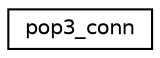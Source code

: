 digraph "Graphical Class Hierarchy"
{
  edge [fontname="Helvetica",fontsize="10",labelfontname="Helvetica",labelfontsize="10"];
  node [fontname="Helvetica",fontsize="10",shape=record];
  rankdir="LR";
  Node0 [label="pop3_conn",height=0.2,width=0.4,color="black", fillcolor="white", style="filled",URL="$structpop3__conn.html"];
}
